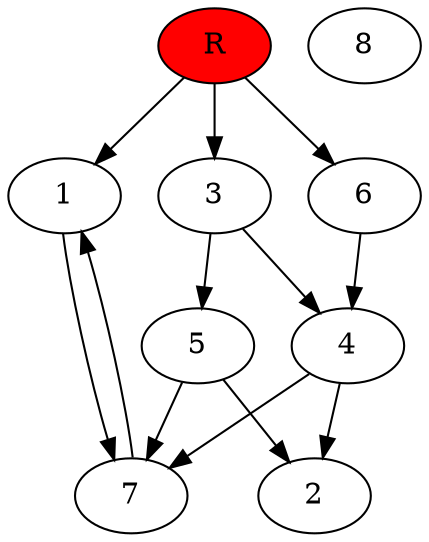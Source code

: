digraph prb7402 {
	1
	2
	3
	4
	5
	6
	7
	8
	R [fillcolor="#ff0000" style=filled]
	1 -> 7
	3 -> 4
	3 -> 5
	4 -> 2
	4 -> 7
	5 -> 2
	5 -> 7
	6 -> 4
	7 -> 1
	R -> 1
	R -> 3
	R -> 6
}
